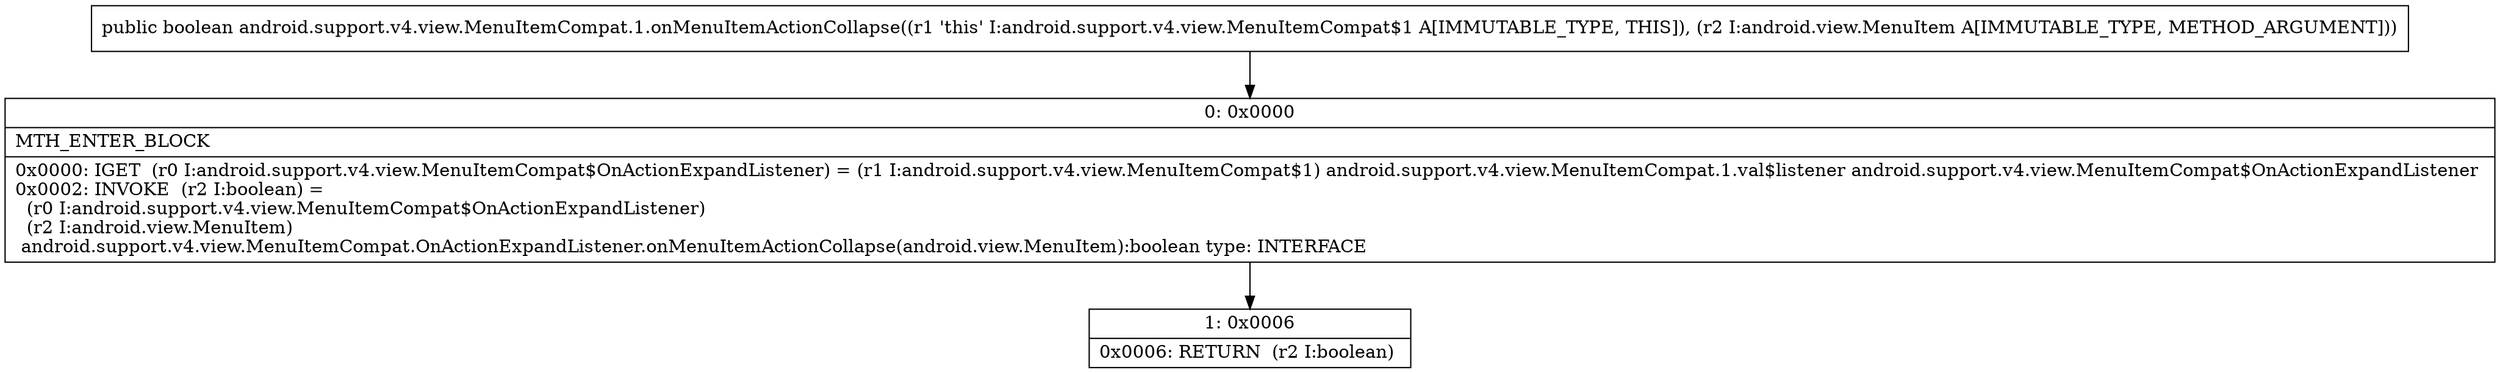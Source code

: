 digraph "CFG forandroid.support.v4.view.MenuItemCompat.1.onMenuItemActionCollapse(Landroid\/view\/MenuItem;)Z" {
Node_0 [shape=record,label="{0\:\ 0x0000|MTH_ENTER_BLOCK\l|0x0000: IGET  (r0 I:android.support.v4.view.MenuItemCompat$OnActionExpandListener) = (r1 I:android.support.v4.view.MenuItemCompat$1) android.support.v4.view.MenuItemCompat.1.val$listener android.support.v4.view.MenuItemCompat$OnActionExpandListener \l0x0002: INVOKE  (r2 I:boolean) = \l  (r0 I:android.support.v4.view.MenuItemCompat$OnActionExpandListener)\l  (r2 I:android.view.MenuItem)\l android.support.v4.view.MenuItemCompat.OnActionExpandListener.onMenuItemActionCollapse(android.view.MenuItem):boolean type: INTERFACE \l}"];
Node_1 [shape=record,label="{1\:\ 0x0006|0x0006: RETURN  (r2 I:boolean) \l}"];
MethodNode[shape=record,label="{public boolean android.support.v4.view.MenuItemCompat.1.onMenuItemActionCollapse((r1 'this' I:android.support.v4.view.MenuItemCompat$1 A[IMMUTABLE_TYPE, THIS]), (r2 I:android.view.MenuItem A[IMMUTABLE_TYPE, METHOD_ARGUMENT])) }"];
MethodNode -> Node_0;
Node_0 -> Node_1;
}

